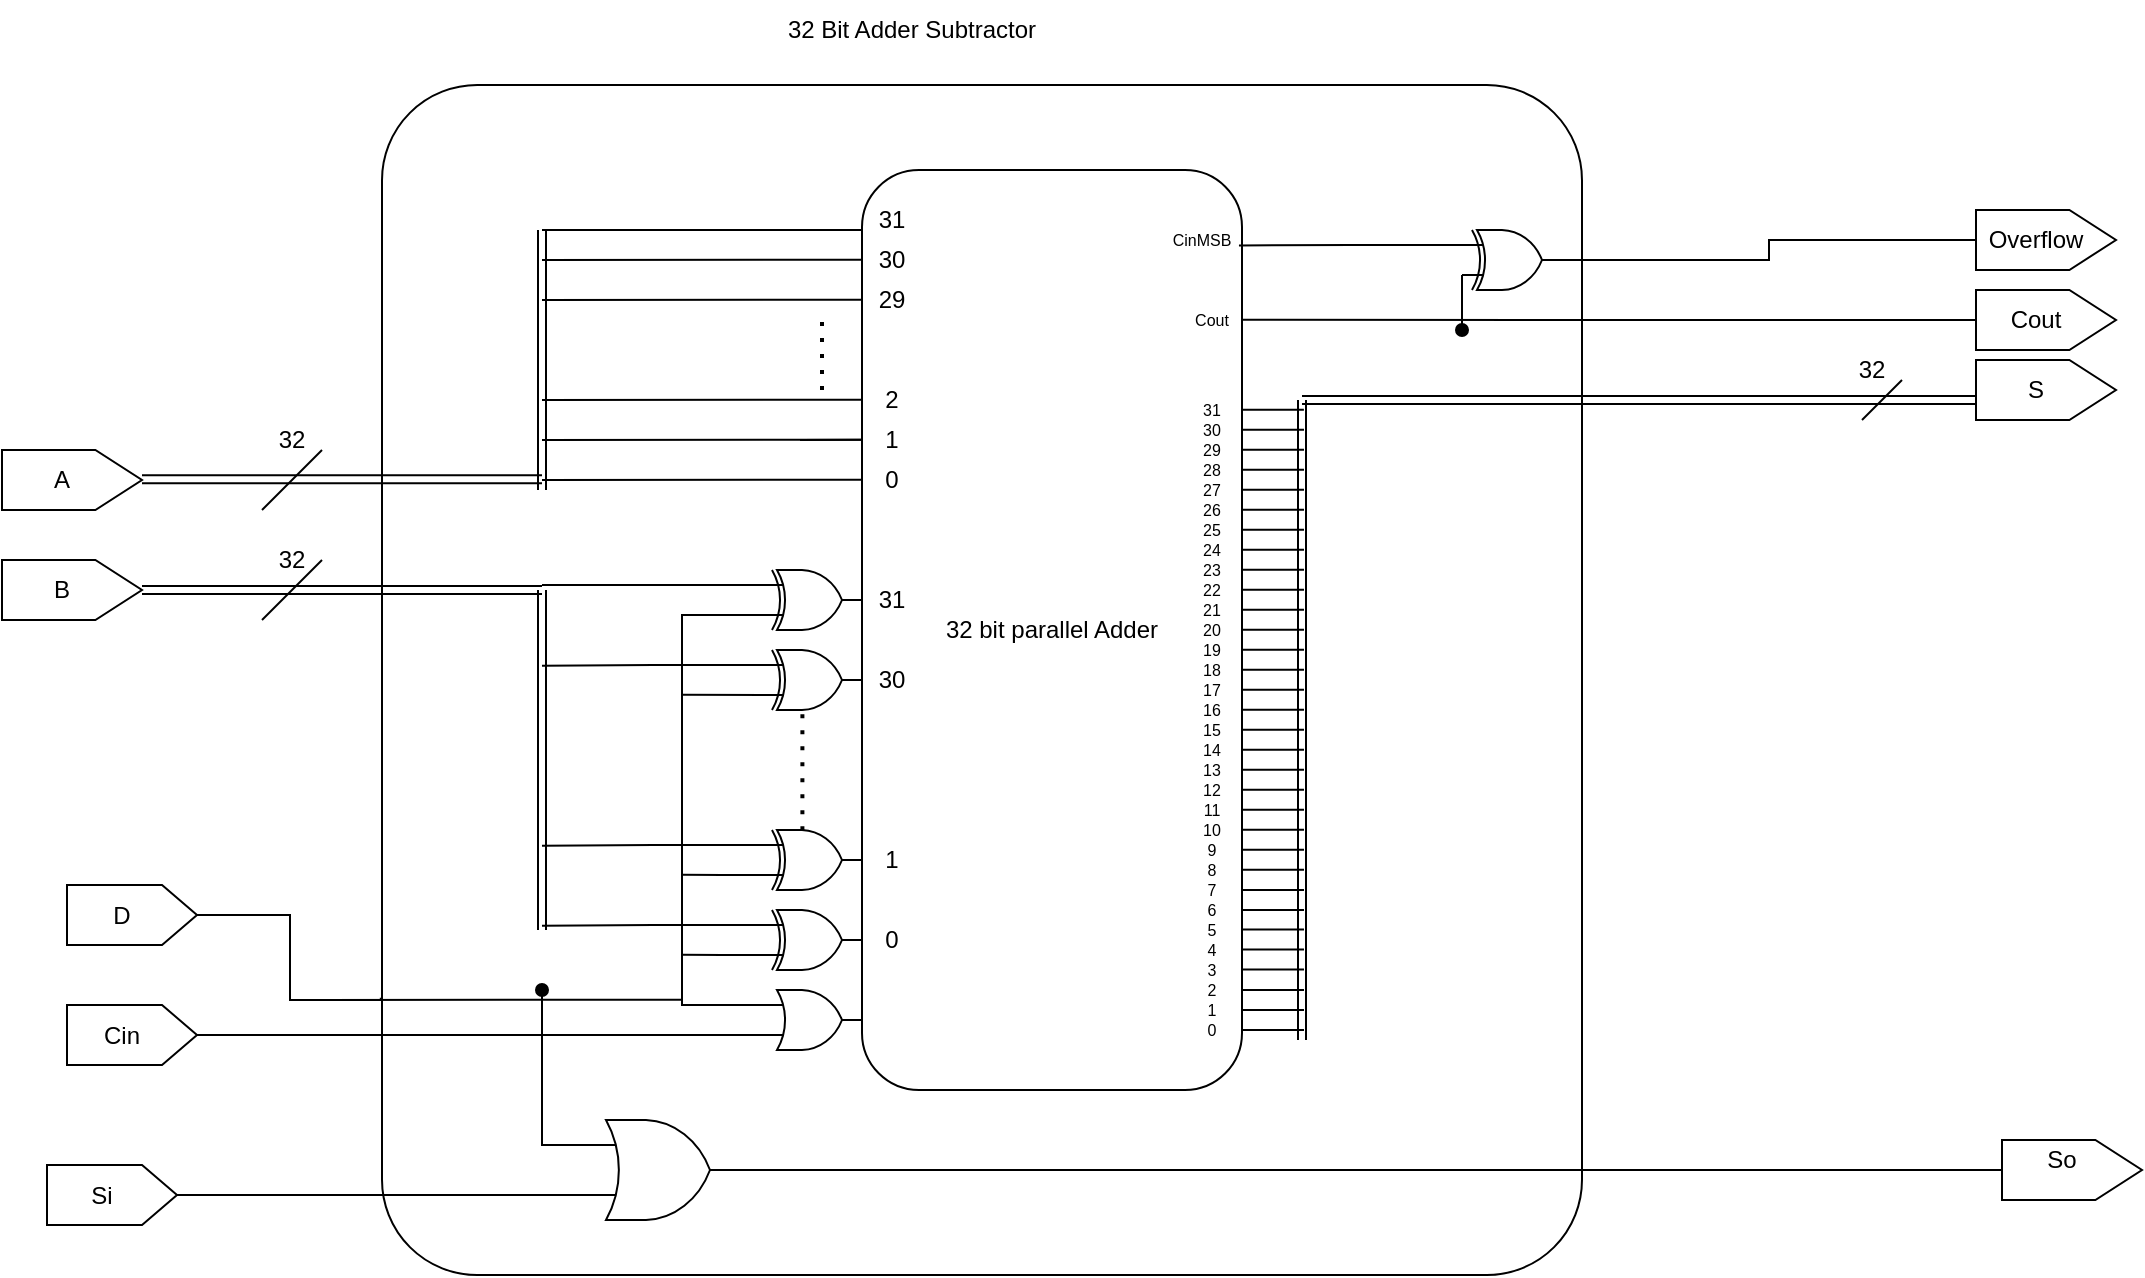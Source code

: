 <mxfile version="24.7.5">
  <diagram name="Page-1" id="Q47yLwpexjaBqS4PnpKp">
    <mxGraphModel dx="6694" dy="4802" grid="1" gridSize="10" guides="1" tooltips="1" connect="1" arrows="1" fold="1" page="1" pageScale="1" pageWidth="827" pageHeight="1169" math="0" shadow="0">
      <root>
        <mxCell id="0" />
        <mxCell id="1" parent="0" />
        <mxCell id="kTg9N_V6cxzvnZSryNli-79" value="" style="rounded=1;whiteSpace=wrap;html=1;arcSize=8;" parent="1" vertex="1">
          <mxGeometry x="110" y="-32.5" width="600" height="595" as="geometry" />
        </mxCell>
        <mxCell id="kTg9N_V6cxzvnZSryNli-80" value="32 Bit Adder Subtractor" style="text;html=1;align=center;verticalAlign=middle;whiteSpace=wrap;rounded=0;" parent="1" vertex="1">
          <mxGeometry x="295" y="-75" width="160" height="30" as="geometry" />
        </mxCell>
        <mxCell id="kTg9N_V6cxzvnZSryNli-84" value="" style="shape=offPageConnector;whiteSpace=wrap;html=1;rotation=-90;size=0.269;" parent="1" vertex="1">
          <mxGeometry x="-30" y="410" width="30" height="65" as="geometry" />
        </mxCell>
        <mxCell id="kTg9N_V6cxzvnZSryNli-1" value="32 bit parallel Adder" style="rounded=1;whiteSpace=wrap;html=1;" parent="1" vertex="1">
          <mxGeometry x="350" y="10" width="190" height="460" as="geometry" />
        </mxCell>
        <mxCell id="kTg9N_V6cxzvnZSryNli-2" value="" style="endArrow=none;html=1;rounded=0;entryX=0.995;entryY=0.05;entryDx=0;entryDy=0;entryPerimeter=0;" parent="1" edge="1">
          <mxGeometry width="50" height="50" relative="1" as="geometry">
            <mxPoint x="570.95" y="129.91" as="sourcePoint" />
            <mxPoint x="540.0" y="129.91" as="targetPoint" />
          </mxGeometry>
        </mxCell>
        <mxCell id="kTg9N_V6cxzvnZSryNli-3" value="" style="endArrow=none;html=1;rounded=0;entryX=0.995;entryY=0.05;entryDx=0;entryDy=0;entryPerimeter=0;" parent="1" edge="1">
          <mxGeometry width="50" height="50" relative="1" as="geometry">
            <mxPoint x="571" y="139.91" as="sourcePoint" />
            <mxPoint x="540" y="139.91" as="targetPoint" />
          </mxGeometry>
        </mxCell>
        <mxCell id="kTg9N_V6cxzvnZSryNli-4" value="" style="endArrow=none;html=1;rounded=0;entryX=0.995;entryY=0.05;entryDx=0;entryDy=0;entryPerimeter=0;" parent="1" edge="1">
          <mxGeometry width="50" height="50" relative="1" as="geometry">
            <mxPoint x="571" y="149.91" as="sourcePoint" />
            <mxPoint x="540" y="149.91" as="targetPoint" />
          </mxGeometry>
        </mxCell>
        <mxCell id="kTg9N_V6cxzvnZSryNli-5" value="" style="endArrow=none;html=1;rounded=0;entryX=0.995;entryY=0.05;entryDx=0;entryDy=0;entryPerimeter=0;" parent="1" edge="1">
          <mxGeometry width="50" height="50" relative="1" as="geometry">
            <mxPoint x="571" y="159.91" as="sourcePoint" />
            <mxPoint x="540" y="159.91" as="targetPoint" />
          </mxGeometry>
        </mxCell>
        <mxCell id="kTg9N_V6cxzvnZSryNli-6" value="" style="endArrow=none;html=1;rounded=0;entryX=0.995;entryY=0.05;entryDx=0;entryDy=0;entryPerimeter=0;" parent="1" edge="1">
          <mxGeometry width="50" height="50" relative="1" as="geometry">
            <mxPoint x="571" y="169.91" as="sourcePoint" />
            <mxPoint x="540" y="169.91" as="targetPoint" />
          </mxGeometry>
        </mxCell>
        <mxCell id="kTg9N_V6cxzvnZSryNli-7" value="" style="endArrow=none;html=1;rounded=0;entryX=0.995;entryY=0.05;entryDx=0;entryDy=0;entryPerimeter=0;" parent="1" edge="1">
          <mxGeometry width="50" height="50" relative="1" as="geometry">
            <mxPoint x="571" y="179.92" as="sourcePoint" />
            <mxPoint x="540" y="179.92" as="targetPoint" />
          </mxGeometry>
        </mxCell>
        <mxCell id="kTg9N_V6cxzvnZSryNli-8" value="" style="endArrow=none;html=1;rounded=0;entryX=0.995;entryY=0.05;entryDx=0;entryDy=0;entryPerimeter=0;" parent="1" edge="1">
          <mxGeometry width="50" height="50" relative="1" as="geometry">
            <mxPoint x="571" y="189.92" as="sourcePoint" />
            <mxPoint x="540" y="189.92" as="targetPoint" />
          </mxGeometry>
        </mxCell>
        <mxCell id="kTg9N_V6cxzvnZSryNli-9" value="" style="endArrow=none;html=1;rounded=0;entryX=0.995;entryY=0.05;entryDx=0;entryDy=0;entryPerimeter=0;" parent="1" edge="1">
          <mxGeometry width="50" height="50" relative="1" as="geometry">
            <mxPoint x="571" y="199.92" as="sourcePoint" />
            <mxPoint x="540" y="199.92" as="targetPoint" />
          </mxGeometry>
        </mxCell>
        <mxCell id="kTg9N_V6cxzvnZSryNli-10" value="" style="endArrow=none;html=1;rounded=0;entryX=0.995;entryY=0.05;entryDx=0;entryDy=0;entryPerimeter=0;" parent="1" edge="1">
          <mxGeometry width="50" height="50" relative="1" as="geometry">
            <mxPoint x="571" y="209.92" as="sourcePoint" />
            <mxPoint x="540" y="209.92" as="targetPoint" />
          </mxGeometry>
        </mxCell>
        <mxCell id="kTg9N_V6cxzvnZSryNli-11" value="" style="endArrow=none;html=1;rounded=0;entryX=0.995;entryY=0.05;entryDx=0;entryDy=0;entryPerimeter=0;" parent="1" edge="1">
          <mxGeometry width="50" height="50" relative="1" as="geometry">
            <mxPoint x="571" y="219.92" as="sourcePoint" />
            <mxPoint x="540" y="219.92" as="targetPoint" />
          </mxGeometry>
        </mxCell>
        <mxCell id="kTg9N_V6cxzvnZSryNli-12" value="" style="endArrow=none;html=1;rounded=0;entryX=0.995;entryY=0.05;entryDx=0;entryDy=0;entryPerimeter=0;" parent="1" edge="1">
          <mxGeometry width="50" height="50" relative="1" as="geometry">
            <mxPoint x="571" y="229.92" as="sourcePoint" />
            <mxPoint x="540" y="229.92" as="targetPoint" />
          </mxGeometry>
        </mxCell>
        <mxCell id="kTg9N_V6cxzvnZSryNli-13" value="" style="endArrow=none;html=1;rounded=0;entryX=0.995;entryY=0.05;entryDx=0;entryDy=0;entryPerimeter=0;" parent="1" edge="1">
          <mxGeometry width="50" height="50" relative="1" as="geometry">
            <mxPoint x="571" y="239.92" as="sourcePoint" />
            <mxPoint x="540" y="239.92" as="targetPoint" />
          </mxGeometry>
        </mxCell>
        <mxCell id="kTg9N_V6cxzvnZSryNli-14" value="" style="endArrow=none;html=1;rounded=0;entryX=0.995;entryY=0.05;entryDx=0;entryDy=0;entryPerimeter=0;" parent="1" edge="1">
          <mxGeometry width="50" height="50" relative="1" as="geometry">
            <mxPoint x="571" y="249.92" as="sourcePoint" />
            <mxPoint x="540" y="249.92" as="targetPoint" />
          </mxGeometry>
        </mxCell>
        <mxCell id="kTg9N_V6cxzvnZSryNli-15" value="" style="endArrow=none;html=1;rounded=0;entryX=0.995;entryY=0.05;entryDx=0;entryDy=0;entryPerimeter=0;" parent="1" edge="1">
          <mxGeometry width="50" height="50" relative="1" as="geometry">
            <mxPoint x="571" y="259.92" as="sourcePoint" />
            <mxPoint x="540" y="259.92" as="targetPoint" />
          </mxGeometry>
        </mxCell>
        <mxCell id="kTg9N_V6cxzvnZSryNli-16" value="" style="endArrow=none;html=1;rounded=0;entryX=0.995;entryY=0.05;entryDx=0;entryDy=0;entryPerimeter=0;" parent="1" edge="1">
          <mxGeometry width="50" height="50" relative="1" as="geometry">
            <mxPoint x="571" y="269.92" as="sourcePoint" />
            <mxPoint x="540" y="269.92" as="targetPoint" />
          </mxGeometry>
        </mxCell>
        <mxCell id="kTg9N_V6cxzvnZSryNli-17" value="" style="endArrow=none;html=1;rounded=0;entryX=0.995;entryY=0.05;entryDx=0;entryDy=0;entryPerimeter=0;" parent="1" edge="1">
          <mxGeometry width="50" height="50" relative="1" as="geometry">
            <mxPoint x="571" y="279.92" as="sourcePoint" />
            <mxPoint x="540" y="279.92" as="targetPoint" />
          </mxGeometry>
        </mxCell>
        <mxCell id="kTg9N_V6cxzvnZSryNli-18" value="" style="endArrow=none;html=1;rounded=0;entryX=0.995;entryY=0.05;entryDx=0;entryDy=0;entryPerimeter=0;" parent="1" edge="1">
          <mxGeometry width="50" height="50" relative="1" as="geometry">
            <mxPoint x="571" y="289.92" as="sourcePoint" />
            <mxPoint x="540" y="289.92" as="targetPoint" />
          </mxGeometry>
        </mxCell>
        <mxCell id="kTg9N_V6cxzvnZSryNli-19" value="" style="endArrow=none;html=1;rounded=0;entryX=0.995;entryY=0.05;entryDx=0;entryDy=0;entryPerimeter=0;" parent="1" edge="1">
          <mxGeometry width="50" height="50" relative="1" as="geometry">
            <mxPoint x="571" y="299.92" as="sourcePoint" />
            <mxPoint x="540" y="299.92" as="targetPoint" />
          </mxGeometry>
        </mxCell>
        <mxCell id="kTg9N_V6cxzvnZSryNli-20" value="" style="endArrow=none;html=1;rounded=0;entryX=0.995;entryY=0.05;entryDx=0;entryDy=0;entryPerimeter=0;" parent="1" edge="1">
          <mxGeometry width="50" height="50" relative="1" as="geometry">
            <mxPoint x="571" y="309.92" as="sourcePoint" />
            <mxPoint x="540" y="309.92" as="targetPoint" />
          </mxGeometry>
        </mxCell>
        <mxCell id="kTg9N_V6cxzvnZSryNli-21" value="" style="endArrow=none;html=1;rounded=0;entryX=0.995;entryY=0.05;entryDx=0;entryDy=0;entryPerimeter=0;" parent="1" edge="1">
          <mxGeometry width="50" height="50" relative="1" as="geometry">
            <mxPoint x="571" y="319.92" as="sourcePoint" />
            <mxPoint x="540" y="319.92" as="targetPoint" />
          </mxGeometry>
        </mxCell>
        <mxCell id="kTg9N_V6cxzvnZSryNli-22" value="" style="endArrow=none;html=1;rounded=0;entryX=0.995;entryY=0.05;entryDx=0;entryDy=0;entryPerimeter=0;" parent="1" edge="1">
          <mxGeometry width="50" height="50" relative="1" as="geometry">
            <mxPoint x="571" y="329.92" as="sourcePoint" />
            <mxPoint x="540" y="329.92" as="targetPoint" />
          </mxGeometry>
        </mxCell>
        <mxCell id="kTg9N_V6cxzvnZSryNli-23" value="" style="endArrow=none;html=1;rounded=0;entryX=0.995;entryY=0.05;entryDx=0;entryDy=0;entryPerimeter=0;" parent="1" edge="1">
          <mxGeometry width="50" height="50" relative="1" as="geometry">
            <mxPoint x="571" y="339.92" as="sourcePoint" />
            <mxPoint x="540" y="339.92" as="targetPoint" />
          </mxGeometry>
        </mxCell>
        <mxCell id="kTg9N_V6cxzvnZSryNli-24" value="" style="endArrow=none;html=1;rounded=0;entryX=0.995;entryY=0.05;entryDx=0;entryDy=0;entryPerimeter=0;" parent="1" edge="1">
          <mxGeometry width="50" height="50" relative="1" as="geometry">
            <mxPoint x="571" y="349.92" as="sourcePoint" />
            <mxPoint x="540" y="349.92" as="targetPoint" />
          </mxGeometry>
        </mxCell>
        <mxCell id="kTg9N_V6cxzvnZSryNli-25" value="" style="endArrow=none;html=1;rounded=0;entryX=0.995;entryY=0.05;entryDx=0;entryDy=0;entryPerimeter=0;" parent="1" edge="1">
          <mxGeometry width="50" height="50" relative="1" as="geometry">
            <mxPoint x="571" y="359.92" as="sourcePoint" />
            <mxPoint x="540" y="359.92" as="targetPoint" />
          </mxGeometry>
        </mxCell>
        <mxCell id="kTg9N_V6cxzvnZSryNli-26" value="" style="endArrow=none;html=1;rounded=0;entryX=0.995;entryY=0.05;entryDx=0;entryDy=0;entryPerimeter=0;" parent="1" edge="1">
          <mxGeometry width="50" height="50" relative="1" as="geometry">
            <mxPoint x="571" y="369.94" as="sourcePoint" />
            <mxPoint x="540" y="369.94" as="targetPoint" />
          </mxGeometry>
        </mxCell>
        <mxCell id="kTg9N_V6cxzvnZSryNli-27" value="" style="endArrow=none;html=1;rounded=0;entryX=0.995;entryY=0.05;entryDx=0;entryDy=0;entryPerimeter=0;" parent="1" edge="1">
          <mxGeometry width="50" height="50" relative="1" as="geometry">
            <mxPoint x="571" y="379.94" as="sourcePoint" />
            <mxPoint x="540" y="379.94" as="targetPoint" />
          </mxGeometry>
        </mxCell>
        <mxCell id="kTg9N_V6cxzvnZSryNli-28" value="" style="endArrow=none;html=1;rounded=0;entryX=0.995;entryY=0.05;entryDx=0;entryDy=0;entryPerimeter=0;" parent="1" edge="1">
          <mxGeometry width="50" height="50" relative="1" as="geometry">
            <mxPoint x="571" y="389.8" as="sourcePoint" />
            <mxPoint x="540" y="389.8" as="targetPoint" />
          </mxGeometry>
        </mxCell>
        <mxCell id="kTg9N_V6cxzvnZSryNli-29" value="" style="endArrow=none;html=1;rounded=0;entryX=0.995;entryY=0.05;entryDx=0;entryDy=0;entryPerimeter=0;" parent="1" edge="1">
          <mxGeometry width="50" height="50" relative="1" as="geometry">
            <mxPoint x="571" y="399.8" as="sourcePoint" />
            <mxPoint x="540" y="399.8" as="targetPoint" />
          </mxGeometry>
        </mxCell>
        <mxCell id="kTg9N_V6cxzvnZSryNli-30" value="" style="endArrow=none;html=1;rounded=0;entryX=0.995;entryY=0.05;entryDx=0;entryDy=0;entryPerimeter=0;" parent="1" edge="1">
          <mxGeometry width="50" height="50" relative="1" as="geometry">
            <mxPoint x="571" y="409.8" as="sourcePoint" />
            <mxPoint x="540" y="409.8" as="targetPoint" />
          </mxGeometry>
        </mxCell>
        <mxCell id="kTg9N_V6cxzvnZSryNli-31" value="" style="endArrow=none;html=1;rounded=0;entryX=0.995;entryY=0.05;entryDx=0;entryDy=0;entryPerimeter=0;" parent="1" edge="1">
          <mxGeometry width="50" height="50" relative="1" as="geometry">
            <mxPoint x="571" y="419.94" as="sourcePoint" />
            <mxPoint x="540" y="419.94" as="targetPoint" />
          </mxGeometry>
        </mxCell>
        <mxCell id="kTg9N_V6cxzvnZSryNli-32" value="" style="endArrow=none;html=1;rounded=0;entryX=0.995;entryY=0.05;entryDx=0;entryDy=0;entryPerimeter=0;" parent="1" edge="1">
          <mxGeometry width="50" height="50" relative="1" as="geometry">
            <mxPoint x="571" y="429.94" as="sourcePoint" />
            <mxPoint x="540" y="429.94" as="targetPoint" />
          </mxGeometry>
        </mxCell>
        <mxCell id="kTg9N_V6cxzvnZSryNli-33" value="" style="endArrow=none;html=1;rounded=0;entryX=0.995;entryY=0.05;entryDx=0;entryDy=0;entryPerimeter=0;" parent="1" edge="1">
          <mxGeometry width="50" height="50" relative="1" as="geometry">
            <mxPoint x="571" y="439.94" as="sourcePoint" />
            <mxPoint x="540" y="439.94" as="targetPoint" />
          </mxGeometry>
        </mxCell>
        <mxCell id="kTg9N_V6cxzvnZSryNli-110" style="edgeStyle=orthogonalEdgeStyle;rounded=0;orthogonalLoop=1;jettySize=auto;html=1;exitX=0;exitY=0.75;exitDx=0;exitDy=0;exitPerimeter=0;endArrow=none;endFill=0;" parent="1" source="kTg9N_V6cxzvnZSryNli-35" edge="1">
          <mxGeometry relative="1" as="geometry">
            <mxPoint x="260" y="402.429" as="targetPoint" />
          </mxGeometry>
        </mxCell>
        <mxCell id="kTg9N_V6cxzvnZSryNli-111" style="edgeStyle=orthogonalEdgeStyle;rounded=0;orthogonalLoop=1;jettySize=auto;html=1;exitX=0;exitY=0.25;exitDx=0;exitDy=0;exitPerimeter=0;endArrow=none;endFill=0;" parent="1" source="kTg9N_V6cxzvnZSryNli-35" edge="1">
          <mxGeometry relative="1" as="geometry">
            <mxPoint x="190" y="387.833" as="targetPoint" />
          </mxGeometry>
        </mxCell>
        <mxCell id="kTg9N_V6cxzvnZSryNli-35" value="" style="verticalLabelPosition=bottom;shadow=0;dashed=0;align=center;html=1;verticalAlign=top;shape=mxgraph.electrical.logic_gates.logic_gate;operation=xor;" parent="1" vertex="1">
          <mxGeometry x="300" y="380" width="50" height="30" as="geometry" />
        </mxCell>
        <mxCell id="kTg9N_V6cxzvnZSryNli-109" style="edgeStyle=orthogonalEdgeStyle;rounded=0;orthogonalLoop=1;jettySize=auto;html=1;exitX=0;exitY=0.75;exitDx=0;exitDy=0;exitPerimeter=0;endArrow=none;endFill=0;" parent="1" source="kTg9N_V6cxzvnZSryNli-36" edge="1">
          <mxGeometry relative="1" as="geometry">
            <mxPoint x="260" y="362.429" as="targetPoint" />
          </mxGeometry>
        </mxCell>
        <mxCell id="kTg9N_V6cxzvnZSryNli-112" style="edgeStyle=orthogonalEdgeStyle;rounded=0;orthogonalLoop=1;jettySize=auto;html=1;exitX=0;exitY=0.25;exitDx=0;exitDy=0;exitPerimeter=0;endArrow=none;endFill=0;" parent="1" source="kTg9N_V6cxzvnZSryNli-36" edge="1">
          <mxGeometry relative="1" as="geometry">
            <mxPoint x="190" y="347.833" as="targetPoint" />
          </mxGeometry>
        </mxCell>
        <mxCell id="kTg9N_V6cxzvnZSryNli-36" value="" style="verticalLabelPosition=bottom;shadow=0;dashed=0;align=center;html=1;verticalAlign=top;shape=mxgraph.electrical.logic_gates.logic_gate;operation=xor;" parent="1" vertex="1">
          <mxGeometry x="300" y="340" width="50" height="30" as="geometry" />
        </mxCell>
        <mxCell id="kTg9N_V6cxzvnZSryNli-108" style="rounded=0;orthogonalLoop=1;jettySize=auto;html=1;exitX=0;exitY=0.75;exitDx=0;exitDy=0;exitPerimeter=0;endArrow=none;endFill=0;" parent="1" source="kTg9N_V6cxzvnZSryNli-37" edge="1">
          <mxGeometry relative="1" as="geometry">
            <mxPoint x="260" y="272.429" as="targetPoint" />
          </mxGeometry>
        </mxCell>
        <mxCell id="kTg9N_V6cxzvnZSryNli-113" style="edgeStyle=orthogonalEdgeStyle;rounded=0;orthogonalLoop=1;jettySize=auto;html=1;exitX=0;exitY=0.25;exitDx=0;exitDy=0;exitPerimeter=0;endArrow=none;endFill=0;" parent="1" source="kTg9N_V6cxzvnZSryNli-37" edge="1">
          <mxGeometry relative="1" as="geometry">
            <mxPoint x="190" y="257.833" as="targetPoint" />
          </mxGeometry>
        </mxCell>
        <mxCell id="kTg9N_V6cxzvnZSryNli-37" value="" style="verticalLabelPosition=bottom;shadow=0;dashed=0;align=center;html=1;verticalAlign=top;shape=mxgraph.electrical.logic_gates.logic_gate;operation=xor;" parent="1" vertex="1">
          <mxGeometry x="300" y="250" width="50" height="30" as="geometry" />
        </mxCell>
        <mxCell id="kTg9N_V6cxzvnZSryNli-107" style="edgeStyle=orthogonalEdgeStyle;rounded=0;orthogonalLoop=1;jettySize=auto;html=1;exitX=0;exitY=0.75;exitDx=0;exitDy=0;exitPerimeter=0;entryX=0;entryY=0.25;entryDx=0;entryDy=0;entryPerimeter=0;endArrow=none;endFill=0;" parent="1" source="kTg9N_V6cxzvnZSryNli-38" target="kTg9N_V6cxzvnZSryNli-106" edge="1">
          <mxGeometry relative="1" as="geometry">
            <mxPoint x="260" y="430" as="targetPoint" />
            <Array as="points">
              <mxPoint x="260" y="233" />
              <mxPoint x="260" y="428" />
            </Array>
          </mxGeometry>
        </mxCell>
        <mxCell id="kTg9N_V6cxzvnZSryNli-115" style="edgeStyle=orthogonalEdgeStyle;rounded=0;orthogonalLoop=1;jettySize=auto;html=1;exitX=0;exitY=0.25;exitDx=0;exitDy=0;exitPerimeter=0;endArrow=none;endFill=0;" parent="1" source="kTg9N_V6cxzvnZSryNli-38" edge="1">
          <mxGeometry relative="1" as="geometry">
            <mxPoint x="190" y="217.5" as="targetPoint" />
          </mxGeometry>
        </mxCell>
        <mxCell id="kTg9N_V6cxzvnZSryNli-38" value="" style="verticalLabelPosition=bottom;shadow=0;dashed=0;align=center;html=1;verticalAlign=top;shape=mxgraph.electrical.logic_gates.logic_gate;operation=xor;" parent="1" vertex="1">
          <mxGeometry x="300" y="210" width="50" height="30" as="geometry" />
        </mxCell>
        <mxCell id="kTg9N_V6cxzvnZSryNli-39" value="" style="endArrow=none;dashed=1;html=1;dashPattern=1 3;strokeWidth=2;rounded=0;entryX=0.404;entryY=1.033;entryDx=0;entryDy=0;entryPerimeter=0;exitX=0.404;exitY=0.004;exitDx=0;exitDy=0;exitPerimeter=0;" parent="1" source="kTg9N_V6cxzvnZSryNli-36" target="kTg9N_V6cxzvnZSryNli-37" edge="1">
          <mxGeometry width="50" height="50" relative="1" as="geometry">
            <mxPoint x="320" y="330" as="sourcePoint" />
            <mxPoint x="320" y="290" as="targetPoint" />
          </mxGeometry>
        </mxCell>
        <mxCell id="kTg9N_V6cxzvnZSryNli-40" value="0" style="text;html=1;align=center;verticalAlign=middle;whiteSpace=wrap;rounded=0;" parent="1" vertex="1">
          <mxGeometry x="360" y="390" width="10" height="10" as="geometry" />
        </mxCell>
        <mxCell id="kTg9N_V6cxzvnZSryNli-41" value="1" style="text;html=1;align=center;verticalAlign=middle;whiteSpace=wrap;rounded=0;" parent="1" vertex="1">
          <mxGeometry x="360" y="350" width="10" height="10" as="geometry" />
        </mxCell>
        <mxCell id="kTg9N_V6cxzvnZSryNli-42" value="30" style="text;html=1;align=center;verticalAlign=middle;whiteSpace=wrap;rounded=0;" parent="1" vertex="1">
          <mxGeometry x="360" y="260" width="10" height="10" as="geometry" />
        </mxCell>
        <mxCell id="kTg9N_V6cxzvnZSryNli-43" value="31" style="text;html=1;align=center;verticalAlign=middle;whiteSpace=wrap;rounded=0;" parent="1" vertex="1">
          <mxGeometry x="360" y="220" width="10" height="10" as="geometry" />
        </mxCell>
        <mxCell id="kTg9N_V6cxzvnZSryNli-44" value="0" style="text;html=1;align=center;verticalAlign=middle;whiteSpace=wrap;rounded=0;fontSize=8;" parent="1" vertex="1">
          <mxGeometry x="520" y="435" width="10" height="10" as="geometry" />
        </mxCell>
        <mxCell id="kTg9N_V6cxzvnZSryNli-45" value="1" style="text;html=1;align=center;verticalAlign=middle;whiteSpace=wrap;rounded=0;fontSize=8;" parent="1" vertex="1">
          <mxGeometry x="520" y="425" width="10" height="10" as="geometry" />
        </mxCell>
        <mxCell id="kTg9N_V6cxzvnZSryNli-46" value="2" style="text;html=1;align=center;verticalAlign=middle;whiteSpace=wrap;rounded=0;fontSize=8;" parent="1" vertex="1">
          <mxGeometry x="520" y="415" width="10" height="10" as="geometry" />
        </mxCell>
        <mxCell id="kTg9N_V6cxzvnZSryNli-47" value="3" style="text;html=1;align=center;verticalAlign=middle;whiteSpace=wrap;rounded=0;fontSize=8;" parent="1" vertex="1">
          <mxGeometry x="520" y="405" width="10" height="10" as="geometry" />
        </mxCell>
        <mxCell id="kTg9N_V6cxzvnZSryNli-48" value="4" style="text;html=1;align=center;verticalAlign=middle;whiteSpace=wrap;rounded=0;fontSize=8;" parent="1" vertex="1">
          <mxGeometry x="520" y="395" width="10" height="10" as="geometry" />
        </mxCell>
        <mxCell id="kTg9N_V6cxzvnZSryNli-49" value="5" style="text;html=1;align=center;verticalAlign=middle;whiteSpace=wrap;rounded=0;fontSize=8;" parent="1" vertex="1">
          <mxGeometry x="520" y="385" width="10" height="10" as="geometry" />
        </mxCell>
        <mxCell id="kTg9N_V6cxzvnZSryNli-50" value="6" style="text;html=1;align=center;verticalAlign=middle;whiteSpace=wrap;rounded=0;fontSize=8;" parent="1" vertex="1">
          <mxGeometry x="520" y="375" width="10" height="10" as="geometry" />
        </mxCell>
        <mxCell id="kTg9N_V6cxzvnZSryNli-51" value="7" style="text;html=1;align=center;verticalAlign=middle;whiteSpace=wrap;rounded=0;fontSize=8;" parent="1" vertex="1">
          <mxGeometry x="520" y="365" width="10" height="10" as="geometry" />
        </mxCell>
        <mxCell id="kTg9N_V6cxzvnZSryNli-52" value="8" style="text;html=1;align=center;verticalAlign=middle;whiteSpace=wrap;rounded=0;fontSize=8;" parent="1" vertex="1">
          <mxGeometry x="520" y="355" width="10" height="10" as="geometry" />
        </mxCell>
        <mxCell id="kTg9N_V6cxzvnZSryNli-53" value="9" style="text;html=1;align=center;verticalAlign=middle;whiteSpace=wrap;rounded=0;fontSize=8;" parent="1" vertex="1">
          <mxGeometry x="520" y="345" width="10" height="10" as="geometry" />
        </mxCell>
        <mxCell id="kTg9N_V6cxzvnZSryNli-54" value="10" style="text;html=1;align=center;verticalAlign=middle;whiteSpace=wrap;rounded=0;fontSize=8;" parent="1" vertex="1">
          <mxGeometry x="520" y="335" width="10" height="10" as="geometry" />
        </mxCell>
        <mxCell id="kTg9N_V6cxzvnZSryNli-55" value="11" style="text;html=1;align=center;verticalAlign=middle;whiteSpace=wrap;rounded=0;fontSize=8;" parent="1" vertex="1">
          <mxGeometry x="520" y="325" width="10" height="10" as="geometry" />
        </mxCell>
        <mxCell id="kTg9N_V6cxzvnZSryNli-56" value="12" style="text;html=1;align=center;verticalAlign=middle;whiteSpace=wrap;rounded=0;fontSize=8;" parent="1" vertex="1">
          <mxGeometry x="520" y="315" width="10" height="10" as="geometry" />
        </mxCell>
        <mxCell id="kTg9N_V6cxzvnZSryNli-57" value="13" style="text;html=1;align=center;verticalAlign=middle;whiteSpace=wrap;rounded=0;fontSize=8;" parent="1" vertex="1">
          <mxGeometry x="520" y="305" width="10" height="10" as="geometry" />
        </mxCell>
        <mxCell id="kTg9N_V6cxzvnZSryNli-58" value="14" style="text;html=1;align=center;verticalAlign=middle;whiteSpace=wrap;rounded=0;fontSize=8;" parent="1" vertex="1">
          <mxGeometry x="520" y="295" width="10" height="10" as="geometry" />
        </mxCell>
        <mxCell id="kTg9N_V6cxzvnZSryNli-59" value="15" style="text;html=1;align=center;verticalAlign=middle;whiteSpace=wrap;rounded=0;fontSize=8;" parent="1" vertex="1">
          <mxGeometry x="520" y="285" width="10" height="10" as="geometry" />
        </mxCell>
        <mxCell id="kTg9N_V6cxzvnZSryNli-60" value="16" style="text;html=1;align=center;verticalAlign=middle;whiteSpace=wrap;rounded=0;fontSize=8;" parent="1" vertex="1">
          <mxGeometry x="520" y="275" width="10" height="10" as="geometry" />
        </mxCell>
        <mxCell id="kTg9N_V6cxzvnZSryNli-61" value="17" style="text;html=1;align=center;verticalAlign=middle;whiteSpace=wrap;rounded=0;fontSize=8;" parent="1" vertex="1">
          <mxGeometry x="520" y="265" width="10" height="10" as="geometry" />
        </mxCell>
        <mxCell id="kTg9N_V6cxzvnZSryNli-62" value="18" style="text;html=1;align=center;verticalAlign=middle;whiteSpace=wrap;rounded=0;fontSize=8;" parent="1" vertex="1">
          <mxGeometry x="520" y="255" width="10" height="10" as="geometry" />
        </mxCell>
        <mxCell id="kTg9N_V6cxzvnZSryNli-63" value="19" style="text;html=1;align=center;verticalAlign=middle;whiteSpace=wrap;rounded=0;fontSize=8;" parent="1" vertex="1">
          <mxGeometry x="520" y="245" width="10" height="10" as="geometry" />
        </mxCell>
        <mxCell id="kTg9N_V6cxzvnZSryNli-64" value="20" style="text;html=1;align=center;verticalAlign=middle;whiteSpace=wrap;rounded=0;fontSize=8;" parent="1" vertex="1">
          <mxGeometry x="520" y="235" width="10" height="10" as="geometry" />
        </mxCell>
        <mxCell id="kTg9N_V6cxzvnZSryNli-65" value="21" style="text;html=1;align=center;verticalAlign=middle;whiteSpace=wrap;rounded=0;fontSize=8;" parent="1" vertex="1">
          <mxGeometry x="520" y="225" width="10" height="10" as="geometry" />
        </mxCell>
        <mxCell id="kTg9N_V6cxzvnZSryNli-66" value="22" style="text;html=1;align=center;verticalAlign=middle;whiteSpace=wrap;rounded=0;fontSize=8;" parent="1" vertex="1">
          <mxGeometry x="520" y="215" width="10" height="10" as="geometry" />
        </mxCell>
        <mxCell id="kTg9N_V6cxzvnZSryNli-67" value="23" style="text;html=1;align=center;verticalAlign=middle;whiteSpace=wrap;rounded=0;fontSize=8;" parent="1" vertex="1">
          <mxGeometry x="520" y="205" width="10" height="10" as="geometry" />
        </mxCell>
        <mxCell id="kTg9N_V6cxzvnZSryNli-68" value="24" style="text;html=1;align=center;verticalAlign=middle;whiteSpace=wrap;rounded=0;fontSize=8;" parent="1" vertex="1">
          <mxGeometry x="520" y="195" width="10" height="10" as="geometry" />
        </mxCell>
        <mxCell id="kTg9N_V6cxzvnZSryNli-69" value="25" style="text;html=1;align=center;verticalAlign=middle;whiteSpace=wrap;rounded=0;fontSize=8;" parent="1" vertex="1">
          <mxGeometry x="520" y="185" width="10" height="10" as="geometry" />
        </mxCell>
        <mxCell id="kTg9N_V6cxzvnZSryNli-70" value="26" style="text;html=1;align=center;verticalAlign=middle;whiteSpace=wrap;rounded=0;fontSize=8;" parent="1" vertex="1">
          <mxGeometry x="520" y="175" width="10" height="10" as="geometry" />
        </mxCell>
        <mxCell id="kTg9N_V6cxzvnZSryNli-71" value="27" style="text;html=1;align=center;verticalAlign=middle;whiteSpace=wrap;rounded=0;fontSize=8;" parent="1" vertex="1">
          <mxGeometry x="520" y="165" width="10" height="10" as="geometry" />
        </mxCell>
        <mxCell id="kTg9N_V6cxzvnZSryNli-72" value="28" style="text;html=1;align=center;verticalAlign=middle;whiteSpace=wrap;rounded=0;fontSize=8;" parent="1" vertex="1">
          <mxGeometry x="520" y="155" width="10" height="10" as="geometry" />
        </mxCell>
        <mxCell id="kTg9N_V6cxzvnZSryNli-73" value="29" style="text;html=1;align=center;verticalAlign=middle;whiteSpace=wrap;rounded=0;fontSize=8;" parent="1" vertex="1">
          <mxGeometry x="520" y="145" width="10" height="10" as="geometry" />
        </mxCell>
        <mxCell id="kTg9N_V6cxzvnZSryNli-74" value="30" style="text;html=1;align=center;verticalAlign=middle;whiteSpace=wrap;rounded=0;fontSize=8;" parent="1" vertex="1">
          <mxGeometry x="520" y="135" width="10" height="10" as="geometry" />
        </mxCell>
        <mxCell id="kTg9N_V6cxzvnZSryNli-75" value="31" style="text;html=1;align=center;verticalAlign=middle;whiteSpace=wrap;rounded=0;fontSize=8;" parent="1" vertex="1">
          <mxGeometry x="520" y="125" width="10" height="10" as="geometry" />
        </mxCell>
        <mxCell id="kTg9N_V6cxzvnZSryNli-77" value="" style="endArrow=none;html=1;rounded=0;entryX=0.995;entryY=0.05;entryDx=0;entryDy=0;entryPerimeter=0;exitX=0;exitY=0.5;exitDx=0;exitDy=0;" parent="1" source="kTg9N_V6cxzvnZSryNli-148" edge="1">
          <mxGeometry width="50" height="50" relative="1" as="geometry">
            <mxPoint x="690" y="85" as="sourcePoint" />
            <mxPoint x="540.0" y="84.92" as="targetPoint" />
          </mxGeometry>
        </mxCell>
        <mxCell id="kTg9N_V6cxzvnZSryNli-78" value="Cout" style="text;html=1;align=center;verticalAlign=middle;whiteSpace=wrap;rounded=0;fontSize=8;" parent="1" vertex="1">
          <mxGeometry x="520" y="80" width="10" height="10" as="geometry" />
        </mxCell>
        <mxCell id="kTg9N_V6cxzvnZSryNli-90" value="" style="endArrow=none;html=1;rounded=0;" parent="1" edge="1">
          <mxGeometry width="50" height="50" relative="1" as="geometry">
            <mxPoint x="350" y="40" as="sourcePoint" />
            <mxPoint x="190" y="40" as="targetPoint" />
          </mxGeometry>
        </mxCell>
        <mxCell id="kTg9N_V6cxzvnZSryNli-91" value="" style="endArrow=none;html=1;rounded=0;" parent="1" edge="1">
          <mxGeometry width="50" height="50" relative="1" as="geometry">
            <mxPoint x="350" y="54.9" as="sourcePoint" />
            <mxPoint x="190" y="55" as="targetPoint" />
          </mxGeometry>
        </mxCell>
        <mxCell id="kTg9N_V6cxzvnZSryNli-92" value="" style="endArrow=none;html=1;rounded=0;" parent="1" edge="1">
          <mxGeometry width="50" height="50" relative="1" as="geometry">
            <mxPoint x="350" y="124.9" as="sourcePoint" />
            <mxPoint x="190" y="125" as="targetPoint" />
          </mxGeometry>
        </mxCell>
        <mxCell id="kTg9N_V6cxzvnZSryNli-93" value="" style="endArrow=none;html=1;rounded=0;" parent="1" edge="1">
          <mxGeometry width="50" height="50" relative="1" as="geometry">
            <mxPoint x="350" y="144.9" as="sourcePoint" />
            <mxPoint x="319" y="145" as="targetPoint" />
          </mxGeometry>
        </mxCell>
        <mxCell id="kTg9N_V6cxzvnZSryNli-94" value="" style="endArrow=none;html=1;rounded=0;" parent="1" edge="1">
          <mxGeometry width="50" height="50" relative="1" as="geometry">
            <mxPoint x="350" y="164.9" as="sourcePoint" />
            <mxPoint x="190" y="165" as="targetPoint" />
          </mxGeometry>
        </mxCell>
        <mxCell id="kTg9N_V6cxzvnZSryNli-95" value="" style="endArrow=none;html=1;rounded=0;" parent="1" edge="1">
          <mxGeometry width="50" height="50" relative="1" as="geometry">
            <mxPoint x="350" y="74.9" as="sourcePoint" />
            <mxPoint x="190" y="75" as="targetPoint" />
          </mxGeometry>
        </mxCell>
        <mxCell id="kTg9N_V6cxzvnZSryNli-96" value="" style="endArrow=none;dashed=1;html=1;dashPattern=1 3;strokeWidth=2;rounded=0;" parent="1" edge="1">
          <mxGeometry width="50" height="50" relative="1" as="geometry">
            <mxPoint x="330" y="120" as="sourcePoint" />
            <mxPoint x="330" y="80" as="targetPoint" />
          </mxGeometry>
        </mxCell>
        <mxCell id="kTg9N_V6cxzvnZSryNli-97" value="0" style="text;html=1;align=center;verticalAlign=middle;whiteSpace=wrap;rounded=0;" parent="1" vertex="1">
          <mxGeometry x="360" y="160" width="10" height="10" as="geometry" />
        </mxCell>
        <mxCell id="kTg9N_V6cxzvnZSryNli-98" value="1" style="text;html=1;align=center;verticalAlign=middle;whiteSpace=wrap;rounded=0;" parent="1" vertex="1">
          <mxGeometry x="360" y="140" width="10" height="10" as="geometry" />
        </mxCell>
        <mxCell id="kTg9N_V6cxzvnZSryNli-99" value="2" style="text;html=1;align=center;verticalAlign=middle;whiteSpace=wrap;rounded=0;" parent="1" vertex="1">
          <mxGeometry x="360" y="120" width="10" height="10" as="geometry" />
        </mxCell>
        <mxCell id="kTg9N_V6cxzvnZSryNli-100" value="31" style="text;html=1;align=center;verticalAlign=middle;whiteSpace=wrap;rounded=0;" parent="1" vertex="1">
          <mxGeometry x="360" y="30" width="10" height="10" as="geometry" />
        </mxCell>
        <mxCell id="kTg9N_V6cxzvnZSryNli-102" value="30" style="text;html=1;align=center;verticalAlign=middle;whiteSpace=wrap;rounded=0;" parent="1" vertex="1">
          <mxGeometry x="360" y="50" width="10" height="10" as="geometry" />
        </mxCell>
        <mxCell id="kTg9N_V6cxzvnZSryNli-103" value="29" style="text;html=1;align=center;verticalAlign=middle;whiteSpace=wrap;rounded=0;" parent="1" vertex="1">
          <mxGeometry x="360" y="70" width="10" height="10" as="geometry" />
        </mxCell>
        <mxCell id="kTg9N_V6cxzvnZSryNli-121" style="edgeStyle=orthogonalEdgeStyle;rounded=0;orthogonalLoop=1;jettySize=auto;html=1;exitX=0;exitY=0.75;exitDx=0;exitDy=0;exitPerimeter=0;endArrow=none;endFill=0;entryX=0.5;entryY=1;entryDx=0;entryDy=0;" parent="1" source="kTg9N_V6cxzvnZSryNli-106" target="kTg9N_V6cxzvnZSryNli-84" edge="1">
          <mxGeometry relative="1" as="geometry">
            <mxPoint x="150" y="442.62" as="targetPoint" />
          </mxGeometry>
        </mxCell>
        <mxCell id="kTg9N_V6cxzvnZSryNli-106" value="" style="verticalLabelPosition=bottom;shadow=0;dashed=0;align=center;html=1;verticalAlign=top;shape=mxgraph.electrical.logic_gates.logic_gate;operation=or;" parent="1" vertex="1">
          <mxGeometry x="300" y="420" width="50" height="30" as="geometry" />
        </mxCell>
        <mxCell id="kTg9N_V6cxzvnZSryNli-116" value="" style="endArrow=none;html=1;rounded=0;shape=link;" parent="1" edge="1">
          <mxGeometry width="50" height="50" relative="1" as="geometry">
            <mxPoint x="190" y="390" as="sourcePoint" />
            <mxPoint x="190" y="220" as="targetPoint" />
          </mxGeometry>
        </mxCell>
        <mxCell id="kTg9N_V6cxzvnZSryNli-117" value="" style="endArrow=none;html=1;rounded=0;" parent="1" edge="1">
          <mxGeometry width="50" height="50" relative="1" as="geometry">
            <mxPoint x="80" y="425" as="sourcePoint" />
            <mxPoint x="260" y="424.86" as="targetPoint" />
          </mxGeometry>
        </mxCell>
        <mxCell id="kTg9N_V6cxzvnZSryNli-119" value="" style="endArrow=none;html=1;rounded=0;" parent="1" edge="1">
          <mxGeometry width="50" height="50" relative="1" as="geometry">
            <mxPoint x="350" y="144.9" as="sourcePoint" />
            <mxPoint x="190" y="145" as="targetPoint" />
          </mxGeometry>
        </mxCell>
        <mxCell id="kTg9N_V6cxzvnZSryNli-120" value="" style="endArrow=none;html=1;rounded=0;shape=link;" parent="1" edge="1">
          <mxGeometry width="50" height="50" relative="1" as="geometry">
            <mxPoint x="190" y="170" as="sourcePoint" />
            <mxPoint x="190" y="40" as="targetPoint" />
          </mxGeometry>
        </mxCell>
        <mxCell id="kTg9N_V6cxzvnZSryNli-122" value="Cin" style="text;html=1;align=center;verticalAlign=middle;whiteSpace=wrap;rounded=0;" parent="1" vertex="1">
          <mxGeometry x="-50" y="427.5" width="60" height="30" as="geometry" />
        </mxCell>
        <mxCell id="kTg9N_V6cxzvnZSryNli-129" style="edgeStyle=orthogonalEdgeStyle;rounded=0;orthogonalLoop=1;jettySize=auto;html=1;exitX=0.5;exitY=1;exitDx=0;exitDy=0;endArrow=none;endFill=0;entryX=-0.001;entryY=0.767;entryDx=0;entryDy=0;entryPerimeter=0;" parent="1" source="kTg9N_V6cxzvnZSryNli-127" target="kTg9N_V6cxzvnZSryNli-79" edge="1">
          <mxGeometry relative="1" as="geometry">
            <mxPoint x="80" y="430" as="targetPoint" />
            <Array as="points">
              <mxPoint x="64" y="383" />
              <mxPoint x="64" y="425" />
              <mxPoint x="110" y="425" />
            </Array>
          </mxGeometry>
        </mxCell>
        <mxCell id="kTg9N_V6cxzvnZSryNli-127" value="" style="shape=offPageConnector;whiteSpace=wrap;html=1;rotation=-90;size=0.269;" parent="1" vertex="1">
          <mxGeometry x="-30" y="350" width="30" height="65" as="geometry" />
        </mxCell>
        <mxCell id="kTg9N_V6cxzvnZSryNli-128" value="D" style="text;html=1;align=center;verticalAlign=middle;whiteSpace=wrap;rounded=0;" parent="1" vertex="1">
          <mxGeometry x="-50" y="367.5" width="60" height="30" as="geometry" />
        </mxCell>
        <mxCell id="kTg9N_V6cxzvnZSryNli-130" value="" style="endArrow=none;html=1;rounded=0;shape=link;" parent="1" edge="1">
          <mxGeometry width="50" height="50" relative="1" as="geometry">
            <mxPoint x="-10" y="220" as="sourcePoint" />
            <mxPoint x="190" y="220" as="targetPoint" />
          </mxGeometry>
        </mxCell>
        <mxCell id="kTg9N_V6cxzvnZSryNli-133" value="" style="shape=offPageConnector;whiteSpace=wrap;html=1;rotation=-90;size=0.333;" parent="1" vertex="1">
          <mxGeometry x="-60" y="185" width="30" height="70" as="geometry" />
        </mxCell>
        <mxCell id="kTg9N_V6cxzvnZSryNli-135" value="B" style="text;html=1;align=center;verticalAlign=middle;whiteSpace=wrap;rounded=0;" parent="1" vertex="1">
          <mxGeometry x="-80" y="205" width="60" height="30" as="geometry" />
        </mxCell>
        <mxCell id="kTg9N_V6cxzvnZSryNli-136" value="" style="endArrow=none;html=1;rounded=0;shape=link;" parent="1" edge="1">
          <mxGeometry width="50" height="50" relative="1" as="geometry">
            <mxPoint x="-10" y="164.63" as="sourcePoint" />
            <mxPoint x="190" y="164.63" as="targetPoint" />
          </mxGeometry>
        </mxCell>
        <mxCell id="kTg9N_V6cxzvnZSryNli-137" value="" style="shape=offPageConnector;whiteSpace=wrap;html=1;rotation=-90;size=0.333;" parent="1" vertex="1">
          <mxGeometry x="-60" y="130" width="30" height="70" as="geometry" />
        </mxCell>
        <mxCell id="kTg9N_V6cxzvnZSryNli-138" value="A" style="text;html=1;align=center;verticalAlign=middle;whiteSpace=wrap;rounded=0;" parent="1" vertex="1">
          <mxGeometry x="-80" y="150" width="60" height="30" as="geometry" />
        </mxCell>
        <mxCell id="kTg9N_V6cxzvnZSryNli-139" value="" style="endArrow=none;html=1;rounded=0;" parent="1" edge="1">
          <mxGeometry width="50" height="50" relative="1" as="geometry">
            <mxPoint x="50" y="235" as="sourcePoint" />
            <mxPoint x="80" y="205" as="targetPoint" />
            <Array as="points">
              <mxPoint x="70" y="215" />
            </Array>
          </mxGeometry>
        </mxCell>
        <mxCell id="kTg9N_V6cxzvnZSryNli-140" value="" style="endArrow=none;html=1;rounded=0;" parent="1" edge="1">
          <mxGeometry width="50" height="50" relative="1" as="geometry">
            <mxPoint x="50" y="180" as="sourcePoint" />
            <mxPoint x="80" y="150" as="targetPoint" />
            <Array as="points">
              <mxPoint x="70" y="160" />
            </Array>
          </mxGeometry>
        </mxCell>
        <mxCell id="kTg9N_V6cxzvnZSryNli-141" value="" style="endArrow=none;html=1;rounded=0;shape=link;" parent="1" edge="1">
          <mxGeometry width="50" height="50" relative="1" as="geometry">
            <mxPoint x="570" y="445" as="sourcePoint" />
            <mxPoint x="570" y="125" as="targetPoint" />
          </mxGeometry>
        </mxCell>
        <mxCell id="kTg9N_V6cxzvnZSryNli-142" value="" style="endArrow=none;html=1;rounded=0;shape=link;entryX=0.013;entryY=0.665;entryDx=0;entryDy=0;entryPerimeter=0;" parent="1" target="kTg9N_V6cxzvnZSryNli-146" edge="1">
          <mxGeometry width="50" height="50" relative="1" as="geometry">
            <mxPoint x="570" y="125" as="sourcePoint" />
            <mxPoint x="900" y="125" as="targetPoint" />
          </mxGeometry>
        </mxCell>
        <mxCell id="kTg9N_V6cxzvnZSryNli-145" value="" style="shape=offPageConnector;whiteSpace=wrap;html=1;rotation=-90;size=0.333;" parent="1" vertex="1">
          <mxGeometry x="927" y="85" width="30" height="70" as="geometry" />
        </mxCell>
        <mxCell id="kTg9N_V6cxzvnZSryNli-146" value="S" style="text;html=1;align=center;verticalAlign=middle;whiteSpace=wrap;rounded=0;" parent="1" vertex="1">
          <mxGeometry x="907" y="105" width="60" height="30" as="geometry" />
        </mxCell>
        <mxCell id="kTg9N_V6cxzvnZSryNli-147" value="" style="shape=offPageConnector;whiteSpace=wrap;html=1;rotation=-90;size=0.333;" parent="1" vertex="1">
          <mxGeometry x="927" y="50" width="30" height="70" as="geometry" />
        </mxCell>
        <mxCell id="kTg9N_V6cxzvnZSryNli-148" value="Cout" style="text;html=1;align=center;verticalAlign=middle;whiteSpace=wrap;rounded=0;" parent="1" vertex="1">
          <mxGeometry x="907" y="70" width="60" height="30" as="geometry" />
        </mxCell>
        <mxCell id="kTg9N_V6cxzvnZSryNli-149" value="" style="endArrow=none;html=1;rounded=0;" parent="1" edge="1">
          <mxGeometry width="50" height="50" relative="1" as="geometry">
            <mxPoint x="850" y="135" as="sourcePoint" />
            <mxPoint x="870" y="115" as="targetPoint" />
          </mxGeometry>
        </mxCell>
        <mxCell id="kTg9N_V6cxzvnZSryNli-151" value="32" style="text;html=1;align=center;verticalAlign=middle;whiteSpace=wrap;rounded=0;" parent="1" vertex="1">
          <mxGeometry x="850" y="105" width="10" height="10" as="geometry" />
        </mxCell>
        <mxCell id="kTg9N_V6cxzvnZSryNli-152" value="32" style="text;html=1;align=center;verticalAlign=middle;whiteSpace=wrap;rounded=0;" parent="1" vertex="1">
          <mxGeometry x="60" y="140" width="10" height="10" as="geometry" />
        </mxCell>
        <mxCell id="kTg9N_V6cxzvnZSryNli-153" value="32" style="text;html=1;align=center;verticalAlign=middle;whiteSpace=wrap;rounded=0;" parent="1" vertex="1">
          <mxGeometry x="60" y="200" width="10" height="10" as="geometry" />
        </mxCell>
        <mxCell id="1VHznkE7vu-xCrnk0oUF-13" style="edgeStyle=orthogonalEdgeStyle;rounded=0;orthogonalLoop=1;jettySize=auto;html=1;exitX=1;exitY=0.5;exitDx=0;exitDy=0;exitPerimeter=0;entryX=0;entryY=0.5;entryDx=0;entryDy=0;endArrow=none;endFill=0;" parent="1" source="1VHznkE7vu-xCrnk0oUF-1" target="1VHznkE7vu-xCrnk0oUF-12" edge="1">
          <mxGeometry relative="1" as="geometry" />
        </mxCell>
        <mxCell id="1VHznkE7vu-xCrnk0oUF-1" value="" style="verticalLabelPosition=bottom;shadow=0;dashed=0;align=center;html=1;verticalAlign=top;shape=mxgraph.electrical.logic_gates.logic_gate;operation=xor;" parent="1" vertex="1">
          <mxGeometry x="650" y="40" width="50" height="30" as="geometry" />
        </mxCell>
        <mxCell id="1VHznkE7vu-xCrnk0oUF-4" value="" style="endArrow=oval;html=1;rounded=0;exitX=0;exitY=0.75;exitDx=0;exitDy=0;exitPerimeter=0;endFill=1;" parent="1" source="1VHznkE7vu-xCrnk0oUF-1" edge="1">
          <mxGeometry width="50" height="50" relative="1" as="geometry">
            <mxPoint x="590" y="180" as="sourcePoint" />
            <mxPoint x="650" y="90" as="targetPoint" />
          </mxGeometry>
        </mxCell>
        <mxCell id="1VHznkE7vu-xCrnk0oUF-5" value="" style="endArrow=none;html=1;rounded=0;exitX=0;exitY=0.75;exitDx=0;exitDy=0;exitPerimeter=0;" parent="1" source="1VHznkE7vu-xCrnk0oUF-1" edge="1">
          <mxGeometry width="50" height="50" relative="1" as="geometry">
            <mxPoint x="650" y="63" as="sourcePoint" />
            <mxPoint x="650" y="80" as="targetPoint" />
          </mxGeometry>
        </mxCell>
        <mxCell id="1VHznkE7vu-xCrnk0oUF-7" style="edgeStyle=orthogonalEdgeStyle;rounded=0;orthogonalLoop=1;jettySize=auto;html=1;exitX=0;exitY=0.25;exitDx=0;exitDy=0;exitPerimeter=0;entryX=0.992;entryY=0.082;entryDx=0;entryDy=0;entryPerimeter=0;endArrow=none;endFill=0;" parent="1" source="1VHznkE7vu-xCrnk0oUF-1" target="kTg9N_V6cxzvnZSryNli-1" edge="1">
          <mxGeometry relative="1" as="geometry" />
        </mxCell>
        <mxCell id="1VHznkE7vu-xCrnk0oUF-9" value="CinMSB" style="text;html=1;align=center;verticalAlign=middle;whiteSpace=wrap;rounded=0;fontSize=8;" parent="1" vertex="1">
          <mxGeometry x="500" y="40" width="40" height="10" as="geometry" />
        </mxCell>
        <mxCell id="1VHznkE7vu-xCrnk0oUF-11" value="" style="shape=offPageConnector;whiteSpace=wrap;html=1;rotation=-90;size=0.333;" parent="1" vertex="1">
          <mxGeometry x="927" y="10" width="30" height="70" as="geometry" />
        </mxCell>
        <mxCell id="1VHznkE7vu-xCrnk0oUF-12" value="Overflow" style="text;html=1;align=center;verticalAlign=middle;whiteSpace=wrap;rounded=0;" parent="1" vertex="1">
          <mxGeometry x="907" y="30" width="60" height="30" as="geometry" />
        </mxCell>
        <mxCell id="ou8dC7RHno5nB0uLgIQY-1" value="" style="shape=offPageConnector;whiteSpace=wrap;html=1;rotation=-90;size=0.333;" vertex="1" parent="1">
          <mxGeometry x="940" y="475" width="30" height="70" as="geometry" />
        </mxCell>
        <mxCell id="ou8dC7RHno5nB0uLgIQY-2" value="So" style="text;html=1;align=center;verticalAlign=middle;whiteSpace=wrap;rounded=0;" vertex="1" parent="1">
          <mxGeometry x="920" y="490" width="60" height="30" as="geometry" />
        </mxCell>
        <mxCell id="ou8dC7RHno5nB0uLgIQY-4" style="edgeStyle=orthogonalEdgeStyle;rounded=0;orthogonalLoop=1;jettySize=auto;html=1;entryX=0;entryY=0.5;entryDx=0;entryDy=0;endArrow=none;endFill=0;" edge="1" parent="1" source="ou8dC7RHno5nB0uLgIQY-3" target="ou8dC7RHno5nB0uLgIQY-2">
          <mxGeometry relative="1" as="geometry">
            <Array as="points">
              <mxPoint x="920" y="510" />
            </Array>
          </mxGeometry>
        </mxCell>
        <mxCell id="ou8dC7RHno5nB0uLgIQY-16" style="edgeStyle=orthogonalEdgeStyle;rounded=0;orthogonalLoop=1;jettySize=auto;html=1;exitX=0;exitY=0.25;exitDx=0;exitDy=0;exitPerimeter=0;endArrow=oval;endFill=1;" edge="1" parent="1" source="ou8dC7RHno5nB0uLgIQY-3">
          <mxGeometry relative="1" as="geometry">
            <mxPoint x="190" y="420" as="targetPoint" />
          </mxGeometry>
        </mxCell>
        <mxCell id="ou8dC7RHno5nB0uLgIQY-3" value="" style="verticalLabelPosition=bottom;shadow=0;dashed=0;align=center;html=1;verticalAlign=top;shape=mxgraph.electrical.logic_gates.logic_gate;operation=or;" vertex="1" parent="1">
          <mxGeometry x="210" y="485" width="80" height="50" as="geometry" />
        </mxCell>
        <mxCell id="ou8dC7RHno5nB0uLgIQY-10" value="" style="endArrow=none;html=1;rounded=0;entryX=0;entryY=0.75;entryDx=0;entryDy=0;entryPerimeter=0;exitX=0.5;exitY=1;exitDx=0;exitDy=0;" edge="1" parent="1" source="ou8dC7RHno5nB0uLgIQY-12" target="ou8dC7RHno5nB0uLgIQY-3">
          <mxGeometry width="50" height="50" relative="1" as="geometry">
            <mxPoint x="20" y="520" as="sourcePoint" />
            <mxPoint x="100" y="410" as="targetPoint" />
          </mxGeometry>
        </mxCell>
        <mxCell id="ou8dC7RHno5nB0uLgIQY-12" value="" style="shape=offPageConnector;whiteSpace=wrap;html=1;rotation=-90;size=0.269;" vertex="1" parent="1">
          <mxGeometry x="-40" y="490" width="30" height="65" as="geometry" />
        </mxCell>
        <mxCell id="ou8dC7RHno5nB0uLgIQY-13" value="Si" style="text;html=1;align=center;verticalAlign=middle;whiteSpace=wrap;rounded=0;" vertex="1" parent="1">
          <mxGeometry x="-60" y="507.5" width="60" height="30" as="geometry" />
        </mxCell>
      </root>
    </mxGraphModel>
  </diagram>
</mxfile>
